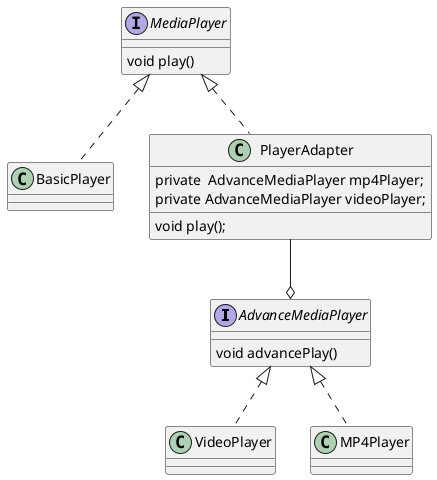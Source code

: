 @startuml
'https://plantuml.com/class-diagram

interface AdvanceMediaPlayer
class VideoPlayer
class MP4Player
class BasicPlayer
interface MediaPlayer
class PlayerAdapter


interface AdvanceMediaPlayer{
     void advancePlay()
}

class VideoPlayer implements AdvanceMediaPlayer{

}

class MP4Player implements AdvanceMediaPlayer{}

class BasicPlayer implements MediaPlayer{}

interface MediaPlayer {
    void play()
}

class PlayerAdapter implements MediaPlayer {
    private  AdvanceMediaPlayer mp4Player;
    private AdvanceMediaPlayer videoPlayer;

    void play();
}

PlayerAdapter --o AdvanceMediaPlayer
@enduml